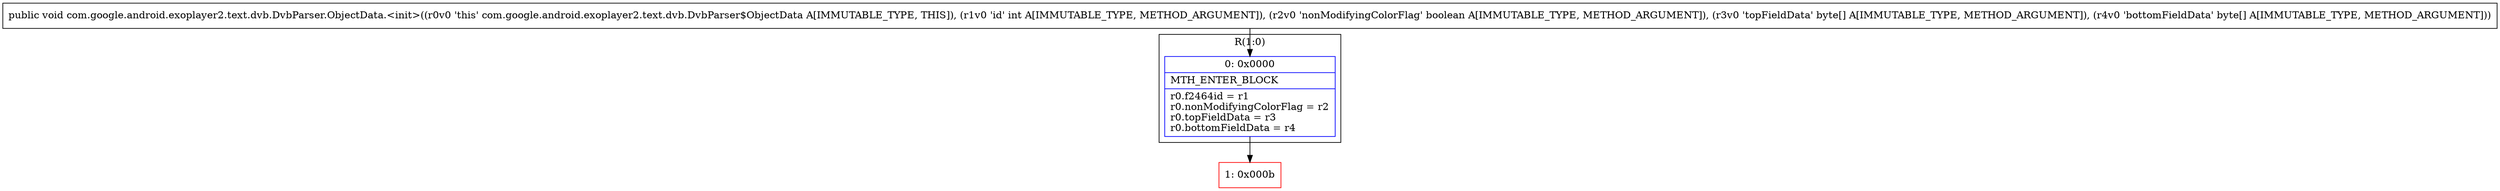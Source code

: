 digraph "CFG forcom.google.android.exoplayer2.text.dvb.DvbParser.ObjectData.\<init\>(IZ[B[B)V" {
subgraph cluster_Region_1249084832 {
label = "R(1:0)";
node [shape=record,color=blue];
Node_0 [shape=record,label="{0\:\ 0x0000|MTH_ENTER_BLOCK\l|r0.f2464id = r1\lr0.nonModifyingColorFlag = r2\lr0.topFieldData = r3\lr0.bottomFieldData = r4\l}"];
}
Node_1 [shape=record,color=red,label="{1\:\ 0x000b}"];
MethodNode[shape=record,label="{public void com.google.android.exoplayer2.text.dvb.DvbParser.ObjectData.\<init\>((r0v0 'this' com.google.android.exoplayer2.text.dvb.DvbParser$ObjectData A[IMMUTABLE_TYPE, THIS]), (r1v0 'id' int A[IMMUTABLE_TYPE, METHOD_ARGUMENT]), (r2v0 'nonModifyingColorFlag' boolean A[IMMUTABLE_TYPE, METHOD_ARGUMENT]), (r3v0 'topFieldData' byte[] A[IMMUTABLE_TYPE, METHOD_ARGUMENT]), (r4v0 'bottomFieldData' byte[] A[IMMUTABLE_TYPE, METHOD_ARGUMENT])) }"];
MethodNode -> Node_0;
Node_0 -> Node_1;
}

